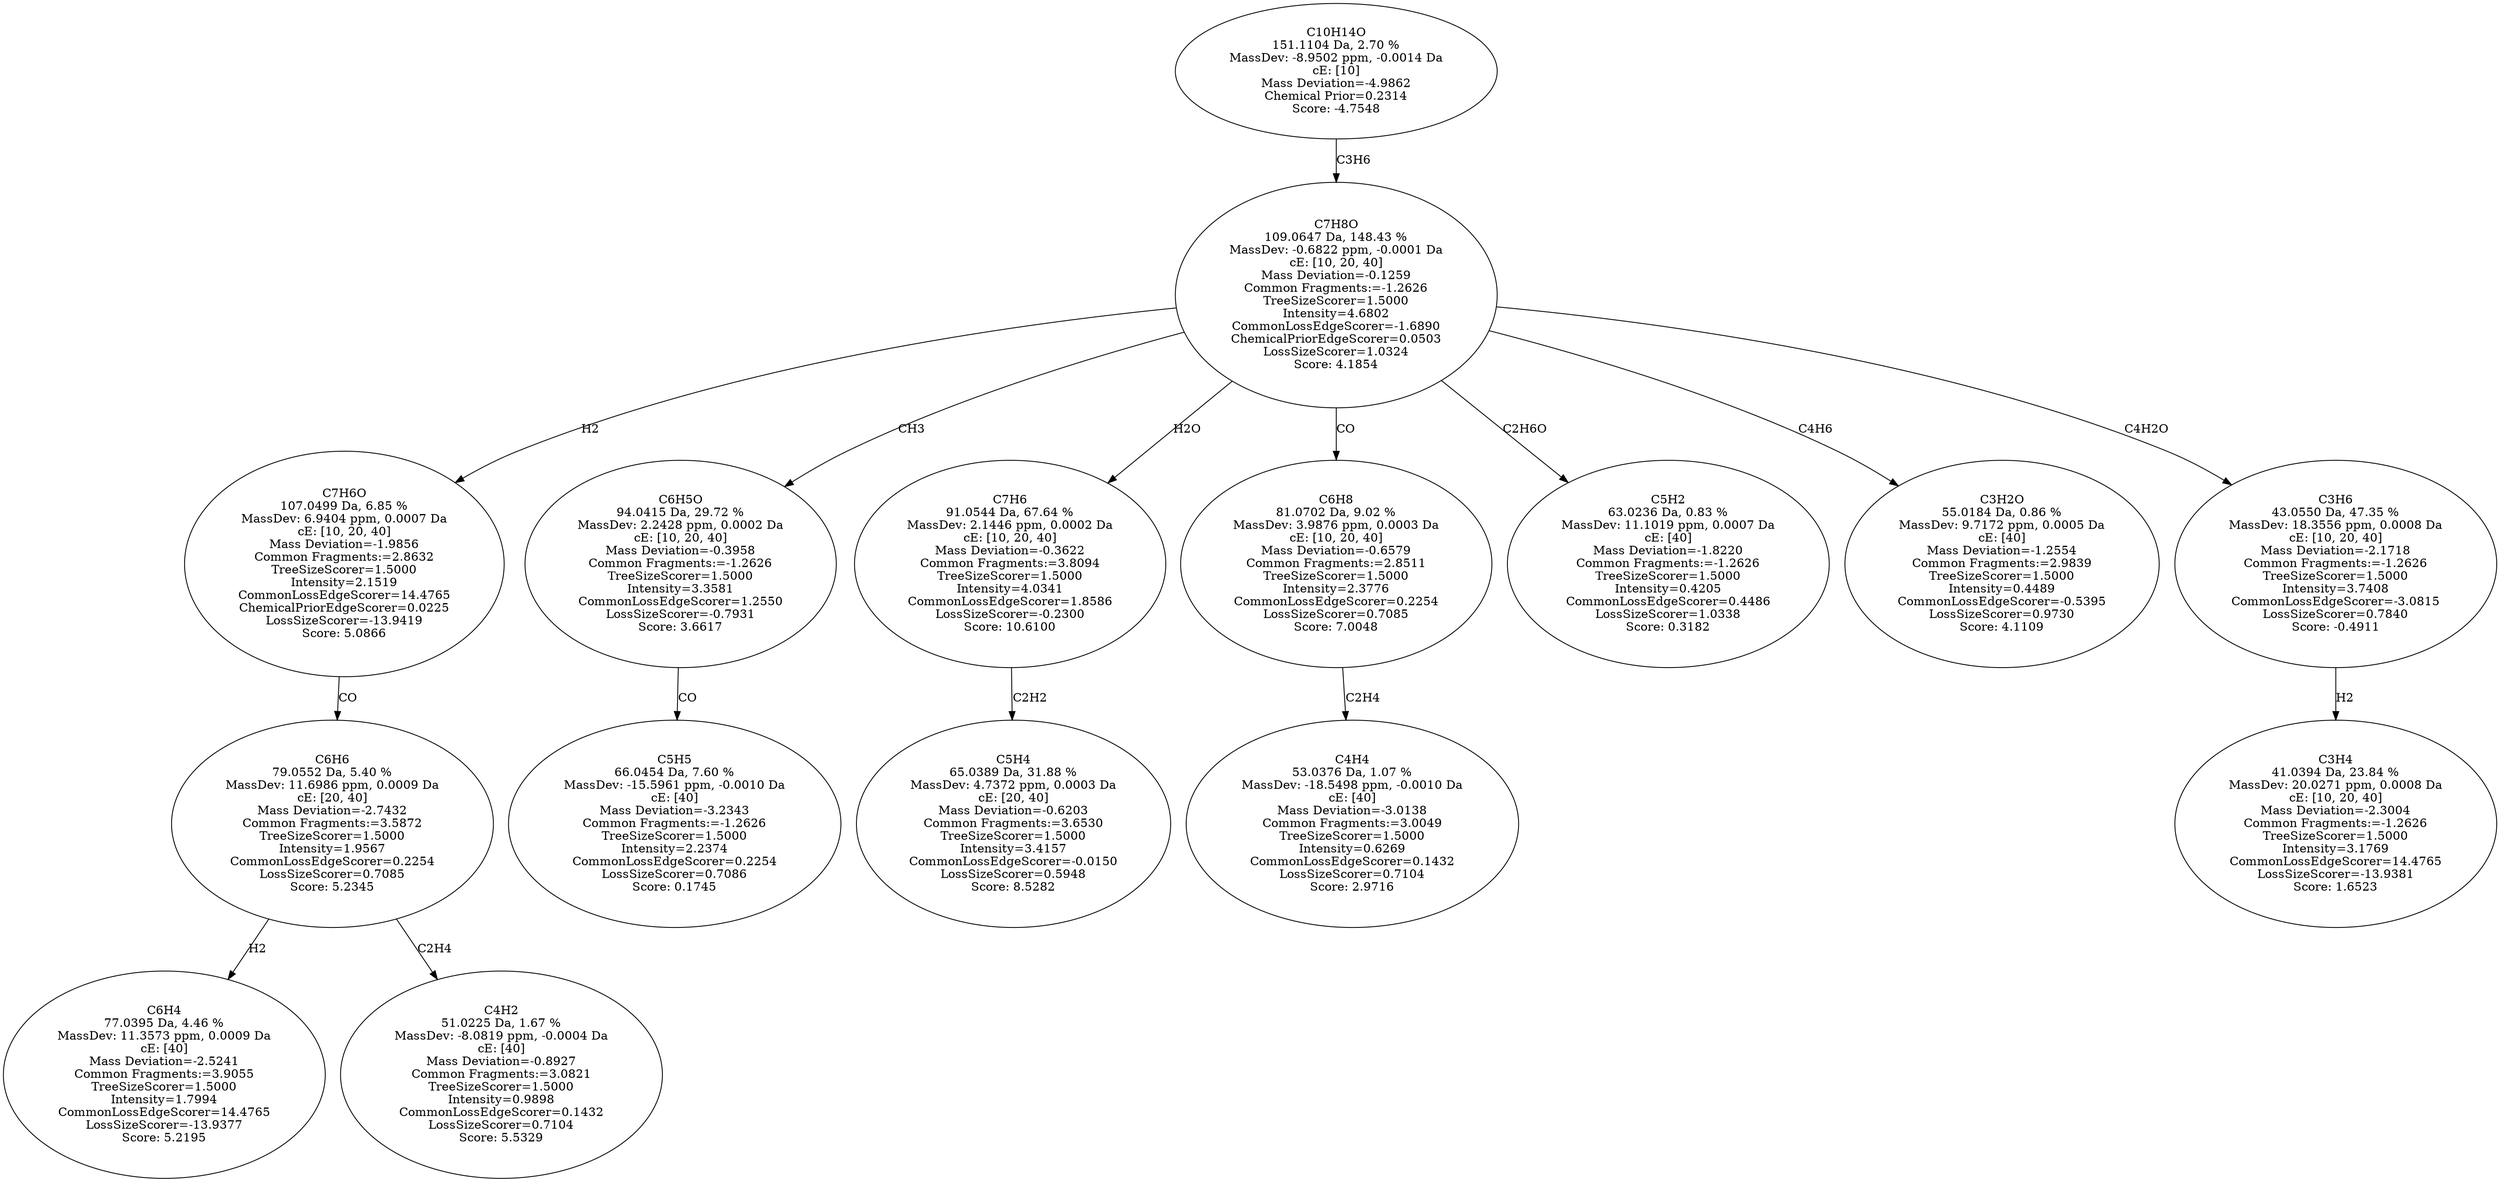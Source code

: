 strict digraph {
v1 [label="C6H4\n77.0395 Da, 4.46 %\nMassDev: 11.3573 ppm, 0.0009 Da\ncE: [40]\nMass Deviation=-2.5241\nCommon Fragments:=3.9055\nTreeSizeScorer=1.5000\nIntensity=1.7994\nCommonLossEdgeScorer=14.4765\nLossSizeScorer=-13.9377\nScore: 5.2195"];
v2 [label="C4H2\n51.0225 Da, 1.67 %\nMassDev: -8.0819 ppm, -0.0004 Da\ncE: [40]\nMass Deviation=-0.8927\nCommon Fragments:=3.0821\nTreeSizeScorer=1.5000\nIntensity=0.9898\nCommonLossEdgeScorer=0.1432\nLossSizeScorer=0.7104\nScore: 5.5329"];
v3 [label="C6H6\n79.0552 Da, 5.40 %\nMassDev: 11.6986 ppm, 0.0009 Da\ncE: [20, 40]\nMass Deviation=-2.7432\nCommon Fragments:=3.5872\nTreeSizeScorer=1.5000\nIntensity=1.9567\nCommonLossEdgeScorer=0.2254\nLossSizeScorer=0.7085\nScore: 5.2345"];
v4 [label="C7H6O\n107.0499 Da, 6.85 %\nMassDev: 6.9404 ppm, 0.0007 Da\ncE: [10, 20, 40]\nMass Deviation=-1.9856\nCommon Fragments:=2.8632\nTreeSizeScorer=1.5000\nIntensity=2.1519\nCommonLossEdgeScorer=14.4765\nChemicalPriorEdgeScorer=0.0225\nLossSizeScorer=-13.9419\nScore: 5.0866"];
v5 [label="C5H5\n66.0454 Da, 7.60 %\nMassDev: -15.5961 ppm, -0.0010 Da\ncE: [40]\nMass Deviation=-3.2343\nCommon Fragments:=-1.2626\nTreeSizeScorer=1.5000\nIntensity=2.2374\nCommonLossEdgeScorer=0.2254\nLossSizeScorer=0.7086\nScore: 0.1745"];
v6 [label="C6H5O\n94.0415 Da, 29.72 %\nMassDev: 2.2428 ppm, 0.0002 Da\ncE: [10, 20, 40]\nMass Deviation=-0.3958\nCommon Fragments:=-1.2626\nTreeSizeScorer=1.5000\nIntensity=3.3581\nCommonLossEdgeScorer=1.2550\nLossSizeScorer=-0.7931\nScore: 3.6617"];
v7 [label="C5H4\n65.0389 Da, 31.88 %\nMassDev: 4.7372 ppm, 0.0003 Da\ncE: [20, 40]\nMass Deviation=-0.6203\nCommon Fragments:=3.6530\nTreeSizeScorer=1.5000\nIntensity=3.4157\nCommonLossEdgeScorer=-0.0150\nLossSizeScorer=0.5948\nScore: 8.5282"];
v8 [label="C7H6\n91.0544 Da, 67.64 %\nMassDev: 2.1446 ppm, 0.0002 Da\ncE: [10, 20, 40]\nMass Deviation=-0.3622\nCommon Fragments:=3.8094\nTreeSizeScorer=1.5000\nIntensity=4.0341\nCommonLossEdgeScorer=1.8586\nLossSizeScorer=-0.2300\nScore: 10.6100"];
v9 [label="C4H4\n53.0376 Da, 1.07 %\nMassDev: -18.5498 ppm, -0.0010 Da\ncE: [40]\nMass Deviation=-3.0138\nCommon Fragments:=3.0049\nTreeSizeScorer=1.5000\nIntensity=0.6269\nCommonLossEdgeScorer=0.1432\nLossSizeScorer=0.7104\nScore: 2.9716"];
v10 [label="C6H8\n81.0702 Da, 9.02 %\nMassDev: 3.9876 ppm, 0.0003 Da\ncE: [10, 20, 40]\nMass Deviation=-0.6579\nCommon Fragments:=2.8511\nTreeSizeScorer=1.5000\nIntensity=2.3776\nCommonLossEdgeScorer=0.2254\nLossSizeScorer=0.7085\nScore: 7.0048"];
v11 [label="C5H2\n63.0236 Da, 0.83 %\nMassDev: 11.1019 ppm, 0.0007 Da\ncE: [40]\nMass Deviation=-1.8220\nCommon Fragments:=-1.2626\nTreeSizeScorer=1.5000\nIntensity=0.4205\nCommonLossEdgeScorer=0.4486\nLossSizeScorer=1.0338\nScore: 0.3182"];
v12 [label="C3H2O\n55.0184 Da, 0.86 %\nMassDev: 9.7172 ppm, 0.0005 Da\ncE: [40]\nMass Deviation=-1.2554\nCommon Fragments:=2.9839\nTreeSizeScorer=1.5000\nIntensity=0.4489\nCommonLossEdgeScorer=-0.5395\nLossSizeScorer=0.9730\nScore: 4.1109"];
v13 [label="C3H4\n41.0394 Da, 23.84 %\nMassDev: 20.0271 ppm, 0.0008 Da\ncE: [10, 20, 40]\nMass Deviation=-2.3004\nCommon Fragments:=-1.2626\nTreeSizeScorer=1.5000\nIntensity=3.1769\nCommonLossEdgeScorer=14.4765\nLossSizeScorer=-13.9381\nScore: 1.6523"];
v14 [label="C3H6\n43.0550 Da, 47.35 %\nMassDev: 18.3556 ppm, 0.0008 Da\ncE: [10, 20, 40]\nMass Deviation=-2.1718\nCommon Fragments:=-1.2626\nTreeSizeScorer=1.5000\nIntensity=3.7408\nCommonLossEdgeScorer=-3.0815\nLossSizeScorer=0.7840\nScore: -0.4911"];
v15 [label="C7H8O\n109.0647 Da, 148.43 %\nMassDev: -0.6822 ppm, -0.0001 Da\ncE: [10, 20, 40]\nMass Deviation=-0.1259\nCommon Fragments:=-1.2626\nTreeSizeScorer=1.5000\nIntensity=4.6802\nCommonLossEdgeScorer=-1.6890\nChemicalPriorEdgeScorer=0.0503\nLossSizeScorer=1.0324\nScore: 4.1854"];
v16 [label="C10H14O\n151.1104 Da, 2.70 %\nMassDev: -8.9502 ppm, -0.0014 Da\ncE: [10]\nMass Deviation=-4.9862\nChemical Prior=0.2314\nScore: -4.7548"];
v3 -> v1 [label="H2"];
v3 -> v2 [label="C2H4"];
v4 -> v3 [label="CO"];
v15 -> v4 [label="H2"];
v6 -> v5 [label="CO"];
v15 -> v6 [label="CH3"];
v8 -> v7 [label="C2H2"];
v15 -> v8 [label="H2O"];
v10 -> v9 [label="C2H4"];
v15 -> v10 [label="CO"];
v15 -> v11 [label="C2H6O"];
v15 -> v12 [label="C4H6"];
v14 -> v13 [label="H2"];
v15 -> v14 [label="C4H2O"];
v16 -> v15 [label="C3H6"];
}